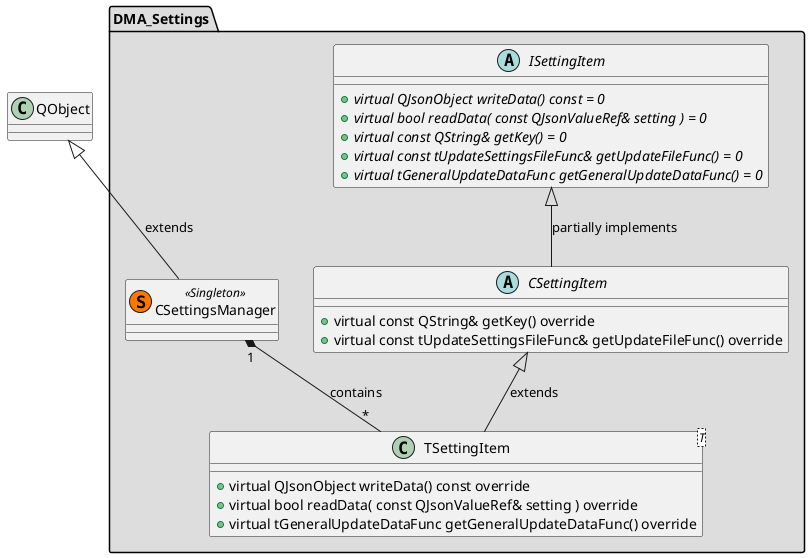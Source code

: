 
@startuml

skinparam wrapWidth 600
package "DMA_Settings" #DDDDDD
{

abstract class "CSettingItem"
{
    + virtual const QString& getKey() override
    + virtual const tUpdateSettingsFileFunc& getUpdateFileFunc() override
}

class "CSettingsManager"<< (S,#FF7700) Singleton >>
{
}

abstract class "ISettingItem"
{
    + {abstract} virtual QJsonObject writeData() const = 0
    + {abstract} virtual bool readData( const QJsonValueRef& setting ) = 0
    + {abstract} virtual const QString& getKey() = 0
    + {abstract} virtual const tUpdateSettingsFileFunc& getUpdateFileFunc() = 0
    + {abstract} virtual tGeneralUpdateDataFunc getGeneralUpdateDataFunc() = 0
}

class "TSettingItem<T>" as TSettingItem_T_
{
    + virtual QJsonObject writeData() const override
    + virtual bool readData( const QJsonValueRef& setting ) override
    + virtual tGeneralUpdateDataFunc getGeneralUpdateDataFunc() override
}

}

'====================Inheritance section====================
ISettingItem <|-- CSettingItem : partially implements
QObject <|-- CSettingsManager : extends
CSettingItem <|-- TSettingItem_T_ : extends

'====================Dependencies section====================
CSettingsManager "1" *-- "*" TSettingItem_T_ : contains

@enduml